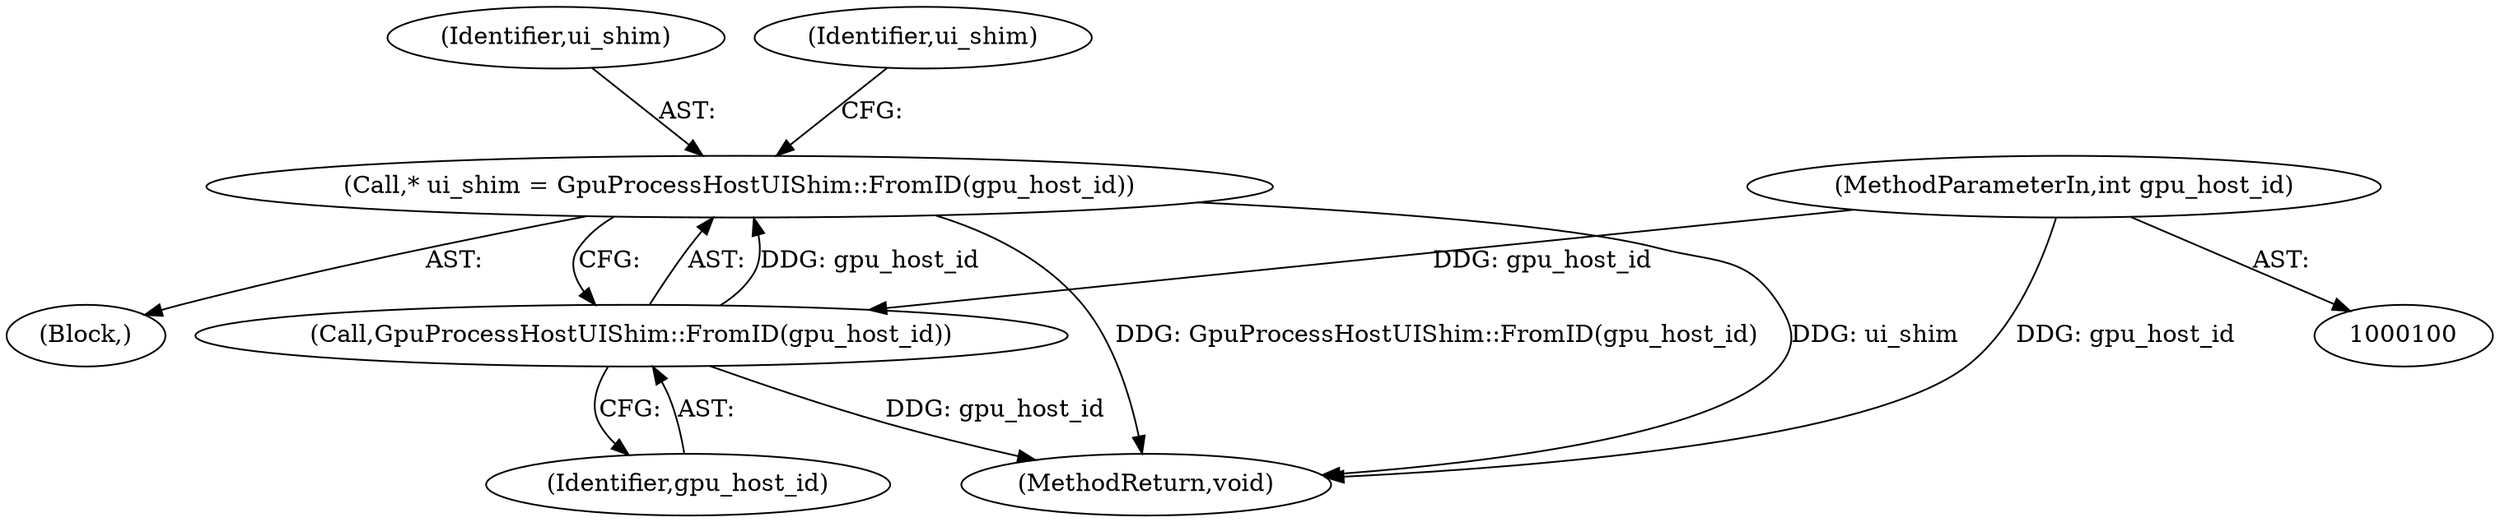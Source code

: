 digraph "0_Chrome_18d67244984a574ba2dd8779faabc0e3e34f4b76_13@pointer" {
"1000107" [label="(Call,* ui_shim = GpuProcessHostUIShim::FromID(gpu_host_id))"];
"1000109" [label="(Call,GpuProcessHostUIShim::FromID(gpu_host_id))"];
"1000102" [label="(MethodParameterIn,int gpu_host_id)"];
"1000105" [label="(Block,)"];
"1000108" [label="(Identifier,ui_shim)"];
"1000107" [label="(Call,* ui_shim = GpuProcessHostUIShim::FromID(gpu_host_id))"];
"1000116" [label="(MethodReturn,void)"];
"1000112" [label="(Identifier,ui_shim)"];
"1000110" [label="(Identifier,gpu_host_id)"];
"1000102" [label="(MethodParameterIn,int gpu_host_id)"];
"1000109" [label="(Call,GpuProcessHostUIShim::FromID(gpu_host_id))"];
"1000107" -> "1000105"  [label="AST: "];
"1000107" -> "1000109"  [label="CFG: "];
"1000108" -> "1000107"  [label="AST: "];
"1000109" -> "1000107"  [label="AST: "];
"1000112" -> "1000107"  [label="CFG: "];
"1000107" -> "1000116"  [label="DDG: ui_shim"];
"1000107" -> "1000116"  [label="DDG: GpuProcessHostUIShim::FromID(gpu_host_id)"];
"1000109" -> "1000107"  [label="DDG: gpu_host_id"];
"1000109" -> "1000110"  [label="CFG: "];
"1000110" -> "1000109"  [label="AST: "];
"1000109" -> "1000116"  [label="DDG: gpu_host_id"];
"1000102" -> "1000109"  [label="DDG: gpu_host_id"];
"1000102" -> "1000100"  [label="AST: "];
"1000102" -> "1000116"  [label="DDG: gpu_host_id"];
}

